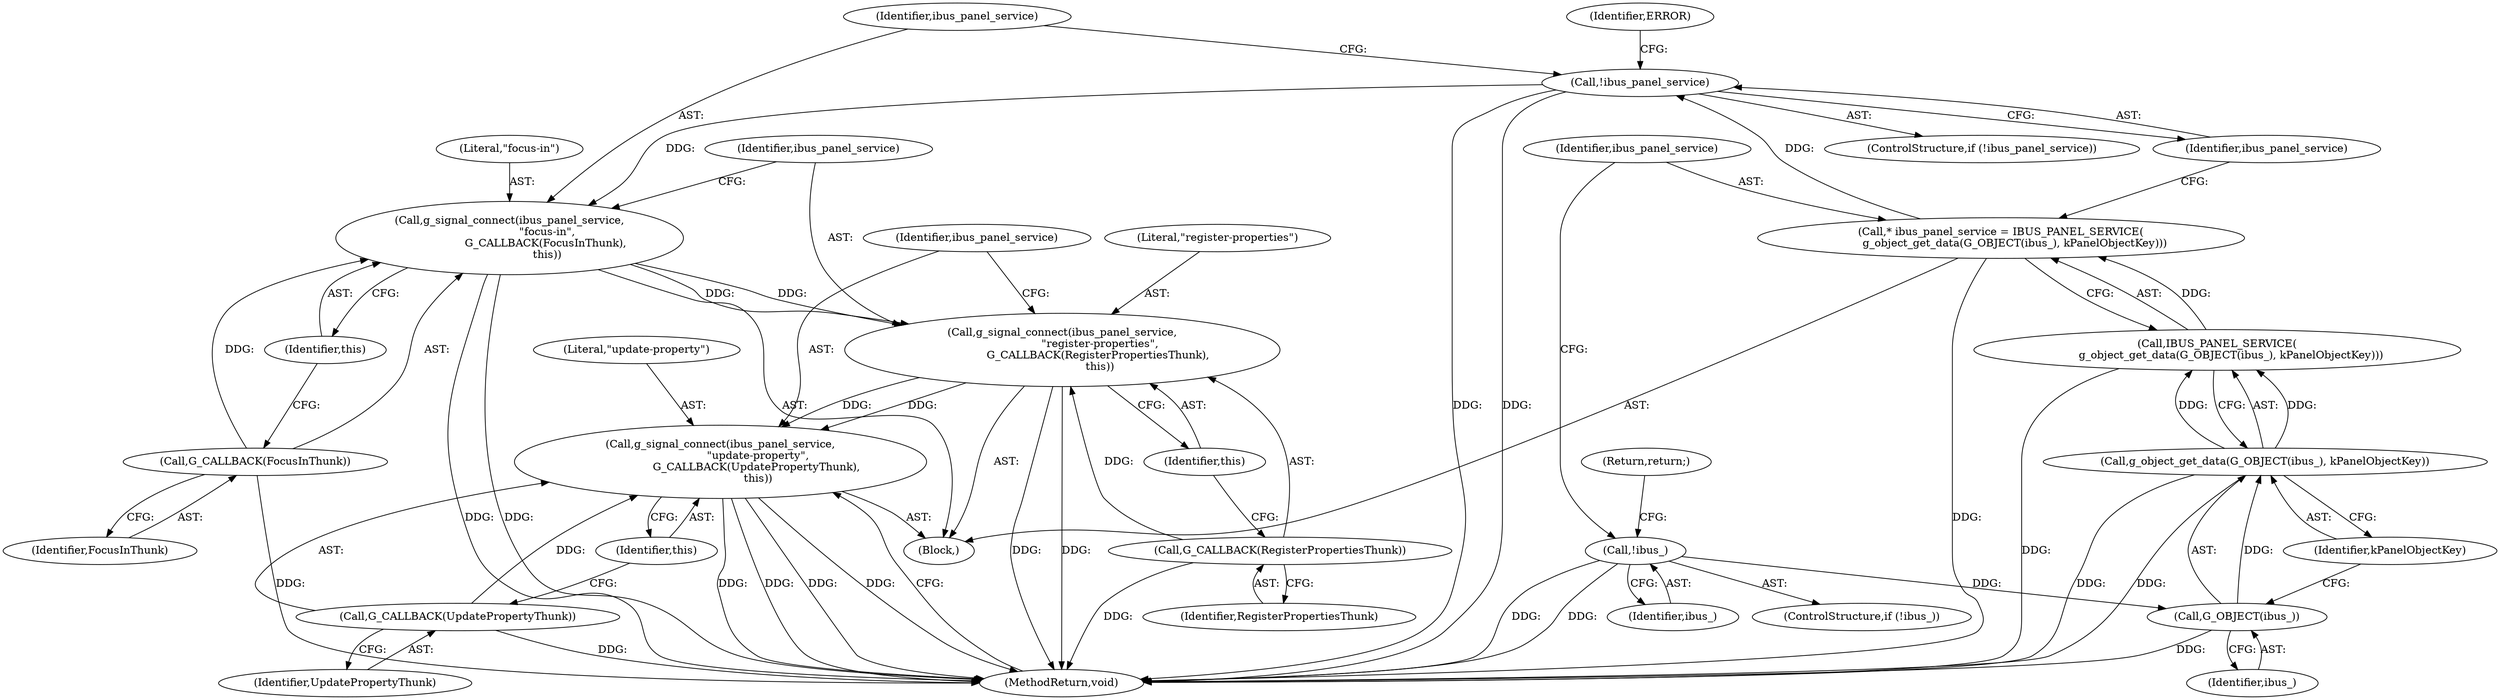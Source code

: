 digraph "0_Chrome_dc7b094a338c6c521f918f478e993f0f74bbea0d_54@API" {
"1000136" [label="(Call,g_signal_connect(ibus_panel_service,\n                      \"update-property\",\n                     G_CALLBACK(UpdatePropertyThunk),\n                      this))"];
"1000130" [label="(Call,g_signal_connect(ibus_panel_service,\n                      \"register-properties\",\n                     G_CALLBACK(RegisterPropertiesThunk),\n                      this))"];
"1000124" [label="(Call,g_signal_connect(ibus_panel_service,\n                      \"focus-in\",\n                     G_CALLBACK(FocusInThunk),\n                      this))"];
"1000116" [label="(Call,!ibus_panel_service)"];
"1000108" [label="(Call,* ibus_panel_service = IBUS_PANEL_SERVICE(\n        g_object_get_data(G_OBJECT(ibus_), kPanelObjectKey)))"];
"1000110" [label="(Call,IBUS_PANEL_SERVICE(\n        g_object_get_data(G_OBJECT(ibus_), kPanelObjectKey)))"];
"1000111" [label="(Call,g_object_get_data(G_OBJECT(ibus_), kPanelObjectKey))"];
"1000112" [label="(Call,G_OBJECT(ibus_))"];
"1000103" [label="(Call,!ibus_)"];
"1000127" [label="(Call,G_CALLBACK(FocusInThunk))"];
"1000133" [label="(Call,G_CALLBACK(RegisterPropertiesThunk))"];
"1000139" [label="(Call,G_CALLBACK(UpdatePropertyThunk))"];
"1000103" [label="(Call,!ibus_)"];
"1000134" [label="(Identifier,RegisterPropertiesThunk)"];
"1000140" [label="(Identifier,UpdatePropertyThunk)"];
"1000126" [label="(Literal,\"focus-in\")"];
"1000135" [label="(Identifier,this)"];
"1000112" [label="(Call,G_OBJECT(ibus_))"];
"1000127" [label="(Call,G_CALLBACK(FocusInThunk))"];
"1000141" [label="(Identifier,this)"];
"1000131" [label="(Identifier,ibus_panel_service)"];
"1000125" [label="(Identifier,ibus_panel_service)"];
"1000104" [label="(Identifier,ibus_)"];
"1000109" [label="(Identifier,ibus_panel_service)"];
"1000108" [label="(Call,* ibus_panel_service = IBUS_PANEL_SERVICE(\n        g_object_get_data(G_OBJECT(ibus_), kPanelObjectKey)))"];
"1000110" [label="(Call,IBUS_PANEL_SERVICE(\n        g_object_get_data(G_OBJECT(ibus_), kPanelObjectKey)))"];
"1000128" [label="(Identifier,FocusInThunk)"];
"1000113" [label="(Identifier,ibus_)"];
"1000124" [label="(Call,g_signal_connect(ibus_panel_service,\n                      \"focus-in\",\n                     G_CALLBACK(FocusInThunk),\n                      this))"];
"1000136" [label="(Call,g_signal_connect(ibus_panel_service,\n                      \"update-property\",\n                     G_CALLBACK(UpdatePropertyThunk),\n                      this))"];
"1000114" [label="(Identifier,kPanelObjectKey)"];
"1000121" [label="(Identifier,ERROR)"];
"1000111" [label="(Call,g_object_get_data(G_OBJECT(ibus_), kPanelObjectKey))"];
"1000129" [label="(Identifier,this)"];
"1000106" [label="(Return,return;)"];
"1000138" [label="(Literal,\"update-property\")"];
"1000137" [label="(Identifier,ibus_panel_service)"];
"1000101" [label="(Block,)"];
"1000139" [label="(Call,G_CALLBACK(UpdatePropertyThunk))"];
"1000132" [label="(Literal,\"register-properties\")"];
"1000115" [label="(ControlStructure,if (!ibus_panel_service))"];
"1000102" [label="(ControlStructure,if (!ibus_))"];
"1000116" [label="(Call,!ibus_panel_service)"];
"1000130" [label="(Call,g_signal_connect(ibus_panel_service,\n                      \"register-properties\",\n                     G_CALLBACK(RegisterPropertiesThunk),\n                      this))"];
"1000142" [label="(MethodReturn,void)"];
"1000133" [label="(Call,G_CALLBACK(RegisterPropertiesThunk))"];
"1000117" [label="(Identifier,ibus_panel_service)"];
"1000136" -> "1000101"  [label="AST: "];
"1000136" -> "1000141"  [label="CFG: "];
"1000137" -> "1000136"  [label="AST: "];
"1000138" -> "1000136"  [label="AST: "];
"1000139" -> "1000136"  [label="AST: "];
"1000141" -> "1000136"  [label="AST: "];
"1000142" -> "1000136"  [label="CFG: "];
"1000136" -> "1000142"  [label="DDG: "];
"1000136" -> "1000142"  [label="DDG: "];
"1000136" -> "1000142"  [label="DDG: "];
"1000136" -> "1000142"  [label="DDG: "];
"1000130" -> "1000136"  [label="DDG: "];
"1000130" -> "1000136"  [label="DDG: "];
"1000139" -> "1000136"  [label="DDG: "];
"1000130" -> "1000101"  [label="AST: "];
"1000130" -> "1000135"  [label="CFG: "];
"1000131" -> "1000130"  [label="AST: "];
"1000132" -> "1000130"  [label="AST: "];
"1000133" -> "1000130"  [label="AST: "];
"1000135" -> "1000130"  [label="AST: "];
"1000137" -> "1000130"  [label="CFG: "];
"1000130" -> "1000142"  [label="DDG: "];
"1000130" -> "1000142"  [label="DDG: "];
"1000124" -> "1000130"  [label="DDG: "];
"1000124" -> "1000130"  [label="DDG: "];
"1000133" -> "1000130"  [label="DDG: "];
"1000124" -> "1000101"  [label="AST: "];
"1000124" -> "1000129"  [label="CFG: "];
"1000125" -> "1000124"  [label="AST: "];
"1000126" -> "1000124"  [label="AST: "];
"1000127" -> "1000124"  [label="AST: "];
"1000129" -> "1000124"  [label="AST: "];
"1000131" -> "1000124"  [label="CFG: "];
"1000124" -> "1000142"  [label="DDG: "];
"1000124" -> "1000142"  [label="DDG: "];
"1000116" -> "1000124"  [label="DDG: "];
"1000127" -> "1000124"  [label="DDG: "];
"1000116" -> "1000115"  [label="AST: "];
"1000116" -> "1000117"  [label="CFG: "];
"1000117" -> "1000116"  [label="AST: "];
"1000121" -> "1000116"  [label="CFG: "];
"1000125" -> "1000116"  [label="CFG: "];
"1000116" -> "1000142"  [label="DDG: "];
"1000116" -> "1000142"  [label="DDG: "];
"1000108" -> "1000116"  [label="DDG: "];
"1000108" -> "1000101"  [label="AST: "];
"1000108" -> "1000110"  [label="CFG: "];
"1000109" -> "1000108"  [label="AST: "];
"1000110" -> "1000108"  [label="AST: "];
"1000117" -> "1000108"  [label="CFG: "];
"1000108" -> "1000142"  [label="DDG: "];
"1000110" -> "1000108"  [label="DDG: "];
"1000110" -> "1000111"  [label="CFG: "];
"1000111" -> "1000110"  [label="AST: "];
"1000110" -> "1000142"  [label="DDG: "];
"1000111" -> "1000110"  [label="DDG: "];
"1000111" -> "1000110"  [label="DDG: "];
"1000111" -> "1000114"  [label="CFG: "];
"1000112" -> "1000111"  [label="AST: "];
"1000114" -> "1000111"  [label="AST: "];
"1000111" -> "1000142"  [label="DDG: "];
"1000111" -> "1000142"  [label="DDG: "];
"1000112" -> "1000111"  [label="DDG: "];
"1000112" -> "1000113"  [label="CFG: "];
"1000113" -> "1000112"  [label="AST: "];
"1000114" -> "1000112"  [label="CFG: "];
"1000112" -> "1000142"  [label="DDG: "];
"1000103" -> "1000112"  [label="DDG: "];
"1000103" -> "1000102"  [label="AST: "];
"1000103" -> "1000104"  [label="CFG: "];
"1000104" -> "1000103"  [label="AST: "];
"1000106" -> "1000103"  [label="CFG: "];
"1000109" -> "1000103"  [label="CFG: "];
"1000103" -> "1000142"  [label="DDG: "];
"1000103" -> "1000142"  [label="DDG: "];
"1000127" -> "1000128"  [label="CFG: "];
"1000128" -> "1000127"  [label="AST: "];
"1000129" -> "1000127"  [label="CFG: "];
"1000127" -> "1000142"  [label="DDG: "];
"1000133" -> "1000134"  [label="CFG: "];
"1000134" -> "1000133"  [label="AST: "];
"1000135" -> "1000133"  [label="CFG: "];
"1000133" -> "1000142"  [label="DDG: "];
"1000139" -> "1000140"  [label="CFG: "];
"1000140" -> "1000139"  [label="AST: "];
"1000141" -> "1000139"  [label="CFG: "];
"1000139" -> "1000142"  [label="DDG: "];
}
